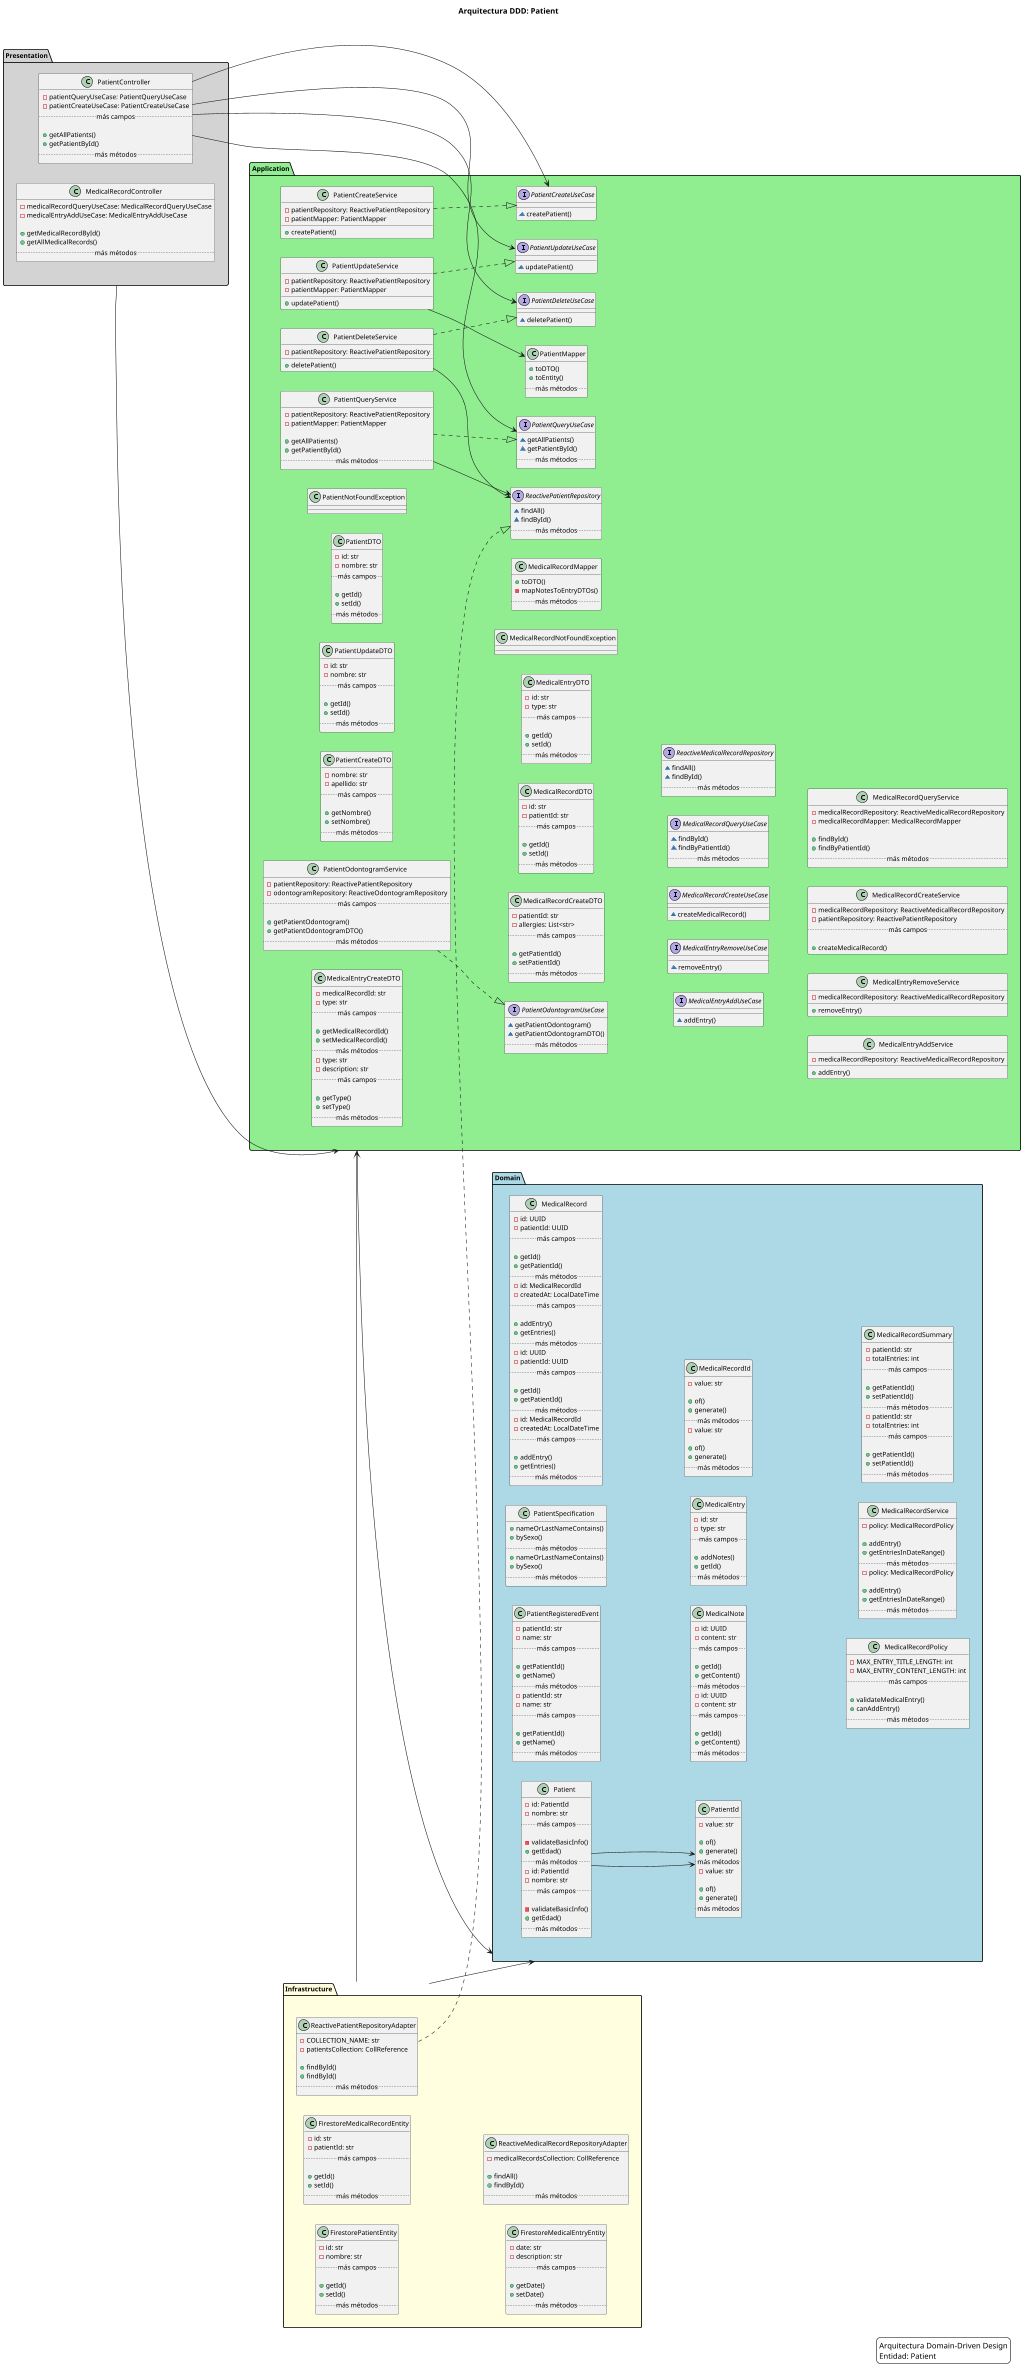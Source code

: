 @startuml

title Arquitectura DDD: Patient

skinparam backgroundColor white
skinparam defaultFontName Arial
skinparam defaultFontSize 12
scale max 1024 width
left to right direction

package "Presentation" as presentation #lightgray {
  class PatientController {
    - patientQueryUseCase: PatientQueryUseCase
    - patientCreateUseCase: PatientCreateUseCase
    .. más campos ..

    + getAllPatients()
    + getPatientById()
    .. más métodos ..
  }
  class MedicalRecordController {
    - medicalRecordQueryUseCase: MedicalRecordQueryUseCase
    - medicalEntryAddUseCase: MedicalEntryAddUseCase

    + getMedicalRecordById()
    + getAllMedicalRecords()
    .. más métodos ..
  }
}

package "Application" as application #lightgreen {
  class PatientCreateDTO {
    - nombre: str
    - apellido: str
    .. más campos ..

    + getNombre()
    + setNombre()
    .. más métodos ..
  }
  class PatientUpdateDTO {
    - id: str
    - nombre: str
    .. más campos ..

    + getId()
    + setId()
    .. más métodos ..
  }
  class PatientDTO {
    - id: str
    - nombre: str
    .. más campos ..

    + getId()
    + setId()
    .. más métodos ..
  }
  class PatientNotFoundException
  class PatientMapper {
    + toDTO()
    + toEntity()
    .. más métodos ..
  }
  interface PatientCreateUseCase {
    ~ createPatient()
  }
  interface PatientDeleteUseCase {
    ~ deletePatient()
  }
  interface PatientOdontogramUseCase {
    ~ getPatientOdontogram()
    ~ getPatientOdontogramDTO()
    .. más métodos ..
  }
  interface PatientQueryUseCase {
    ~ getAllPatients()
    ~ getPatientById()
    .. más métodos ..
  }
  interface PatientUpdateUseCase {
    ~ updatePatient()
  }
  interface ReactivePatientRepository {
    ~ findAll()
    ~ findById()
    .. más métodos ..
  }
  class PatientCreateService {
    - patientRepository: ReactivePatientRepository
    - patientMapper: PatientMapper

    + createPatient()
  }
  class PatientDeleteService {
    - patientRepository: ReactivePatientRepository

    + deletePatient()
  }
  class PatientOdontogramService {
    - patientRepository: ReactivePatientRepository
    - odontogramRepository: ReactiveOdontogramRepository
    .. más campos ..

    + getPatientOdontogram()
    + getPatientOdontogramDTO()
    .. más métodos ..
  }
  class PatientQueryService {
    - patientRepository: ReactivePatientRepository
    - patientMapper: PatientMapper

    + getAllPatients()
    + getPatientById()
    .. más métodos ..
  }
  class PatientUpdateService {
    - patientRepository: ReactivePatientRepository
    - patientMapper: PatientMapper

    + updatePatient()
  }
  class MedicalEntryCreateDTO {
    - medicalRecordId: str
    - type: str
    .. más campos ..

    + getMedicalRecordId()
    + setMedicalRecordId()
    .. más métodos ..
  }
  class MedicalRecordCreateDTO {
    - patientId: str
    - allergies: List<str>
    .. más campos ..

    + getPatientId()
    + setPatientId()
    .. más métodos ..
  }
  class MedicalEntryCreateDTO {
    - type: str
    - description: str
    .. más campos ..

    + getType()
    + setType()
    .. más métodos ..
  }
  class MedicalRecordDTO {
    - id: str
    - patientId: str
    .. más campos ..

    + getId()
    + setId()
    .. más métodos ..
  }
  class MedicalEntryDTO {
    - id: str
    - type: str
    .. más campos ..

    + getId()
    + setId()
    .. más métodos ..
  }
  class MedicalRecordNotFoundException
  class MedicalRecordMapper {
    + toDTO()
    - mapNotesToEntryDTOs()
    .. más métodos ..
  }
  interface MedicalEntryAddUseCase {
    ~ addEntry()
  }
  interface MedicalEntryRemoveUseCase {
    ~ removeEntry()
  }
  interface MedicalRecordCreateUseCase {
    ~ createMedicalRecord()
  }
  interface MedicalRecordQueryUseCase {
    ~ findById()
    ~ findByPatientId()
    .. más métodos ..
  }
  interface ReactiveMedicalRecordRepository {
    ~ findAll()
    ~ findById()
    .. más métodos ..
  }
  class MedicalEntryAddService {
    - medicalRecordRepository: ReactiveMedicalRecordRepository

    + addEntry()
  }
  class MedicalEntryRemoveService {
    - medicalRecordRepository: ReactiveMedicalRecordRepository

    + removeEntry()
  }
  class MedicalRecordCreateService {
    - medicalRecordRepository: ReactiveMedicalRecordRepository
    - patientRepository: ReactivePatientRepository
    .. más campos ..

    + createMedicalRecord()
  }
  class MedicalRecordQueryService {
    - medicalRecordRepository: ReactiveMedicalRecordRepository
    - medicalRecordMapper: MedicalRecordMapper

    + findById()
    + findByPatientId()
    .. más métodos ..
  }
}

package "Domain" as domain #lightblue {
  class PatientRegisteredEvent {
    - patientId: str
    - name: str
    .. más campos ..

    + getPatientId()
    + getName()
    .. más métodos ..
  }
  class Patient {
    - id: PatientId
    - nombre: str
    .. más campos ..

    - validateBasicInfo()
    + getEdad()
    .. más métodos ..
  }
  class PatientId {
    - value: str

    + of()
    + generate()
    .. más métodos ..
  }
  class PatientSpecification {
    + nameOrLastNameContains()
    + bySexo()
    .. más métodos ..
  }
  class PatientRegisteredEvent {
    - patientId: str
    - name: str
    .. más campos ..

    + getPatientId()
    + getName()
    .. más métodos ..
  }
  class Patient {
    - id: PatientId
    - nombre: str
    .. más campos ..

    - validateBasicInfo()
    + getEdad()
    .. más métodos ..
  }
  class PatientId {
    - value: str

    + of()
    + generate()
    .. más métodos ..
  }
  class PatientSpecification {
    + nameOrLastNameContains()
    + bySexo()
    .. más métodos ..
  }
  class MedicalRecord {
    - id: UUID
    - patientId: UUID
    .. más campos ..

    + getId()
    + getPatientId()
    .. más métodos ..
  }
  class MedicalNote {
    - id: UUID
    - content: str
    .. más campos ..

    + getId()
    + getContent()
    .. más métodos ..
  }
  class MedicalEntry {
    - id: str
    - type: str
    .. más campos ..

    + addNotes()
    + getId()
    .. más métodos ..
  }
  class MedicalRecord {
    - id: MedicalRecordId
    - createdAt: LocalDateTime
    .. más campos ..

    + addEntry()
    + getEntries()
    .. más métodos ..
  }
  class MedicalRecordId {
    - value: str

    + of()
    + generate()
    .. más métodos ..
  }
  class MedicalRecordPolicy {
    - MAX_ENTRY_TITLE_LENGTH: int
    - MAX_ENTRY_CONTENT_LENGTH: int
    .. más campos ..

    + validateMedicalEntry()
    + canAddEntry()
    .. más métodos ..
  }
  class MedicalRecordService {
    - policy: MedicalRecordPolicy

    + addEntry()
    + getEntriesInDateRange()
    .. más métodos ..
  }
  class MedicalRecordSummary {
    - patientId: str
    - totalEntries: int
    .. más campos ..

    + getPatientId()
    + setPatientId()
    .. más métodos ..
  }
  class MedicalRecord {
    - id: UUID
    - patientId: UUID
    .. más campos ..

    + getId()
    + getPatientId()
    .. más métodos ..
  }
  class MedicalNote {
    - id: UUID
    - content: str
    .. más campos ..

    + getId()
    + getContent()
    .. más métodos ..
  }
  class MedicalRecord {
    - id: MedicalRecordId
    - createdAt: LocalDateTime
    .. más campos ..

    + addEntry()
    + getEntries()
    .. más métodos ..
  }
  class MedicalRecordId {
    - value: str

    + of()
    + generate()
    .. más métodos ..
  }
  class MedicalRecordService {
    - policy: MedicalRecordPolicy

    + addEntry()
    + getEntriesInDateRange()
    .. más métodos ..
  }
  class MedicalRecordSummary {
    - patientId: str
    - totalEntries: int
    .. más campos ..

    + getPatientId()
    + setPatientId()
    .. más métodos ..
  }
}

package "Infrastructure" as infrastructure #lightyellow {
  class FirestorePatientEntity {
    - id: str
    - nombre: str
    .. más campos ..

    + getId()
    + setId()
    .. más métodos ..
  }
  class ReactivePatientRepositoryAdapter {
    - COLLECTION_NAME: str
    - patientsCollection: CollReference

    + findById()
    + findById()
    .. más métodos ..
  }
  class FirestoreMedicalRecordEntity {
    - id: str
    - patientId: str
    .. más campos ..

    + getId()
    + setId()
    .. más métodos ..
  }
  class FirestoreMedicalEntryEntity {
    - date: str
    - description: str
    .. más campos ..

    + getDate()
    + setDate()
    .. más métodos ..
  }
  class ReactiveMedicalRecordRepositoryAdapter {
    - medicalRecordsCollection: CollReference

    + findAll()
    + findById()
    .. más métodos ..
  }
}

' Dependencias entre capas de arquitectura
presentation --> application
application --> domain
infrastructure --> domain
infrastructure --> application

' Relaciones entre clases principales
Patient --> PatientId
Patient --> PatientId
ReactivePatientRepositoryAdapter ..|> ReactivePatientRepository
PatientController --> PatientCreateUseCase
PatientController --> PatientUpdateUseCase
PatientController --> PatientDeleteUseCase
PatientController --> PatientQueryUseCase
PatientDeleteService ..|> PatientDeleteUseCase
PatientOdontogramService ..|> PatientOdontogramUseCase
PatientUpdateService ..|> PatientUpdateUseCase
PatientCreateService ..|> PatientCreateUseCase
PatientQueryService ..|> PatientQueryUseCase
PatientDeleteService --> ReactivePatientRepository
PatientUpdateService --> PatientMapper
PatientQueryService --> ReactivePatientRepository
legend right
  Arquitectura Domain-Driven Design
  Entidad: Patient
endlegend

@enduml